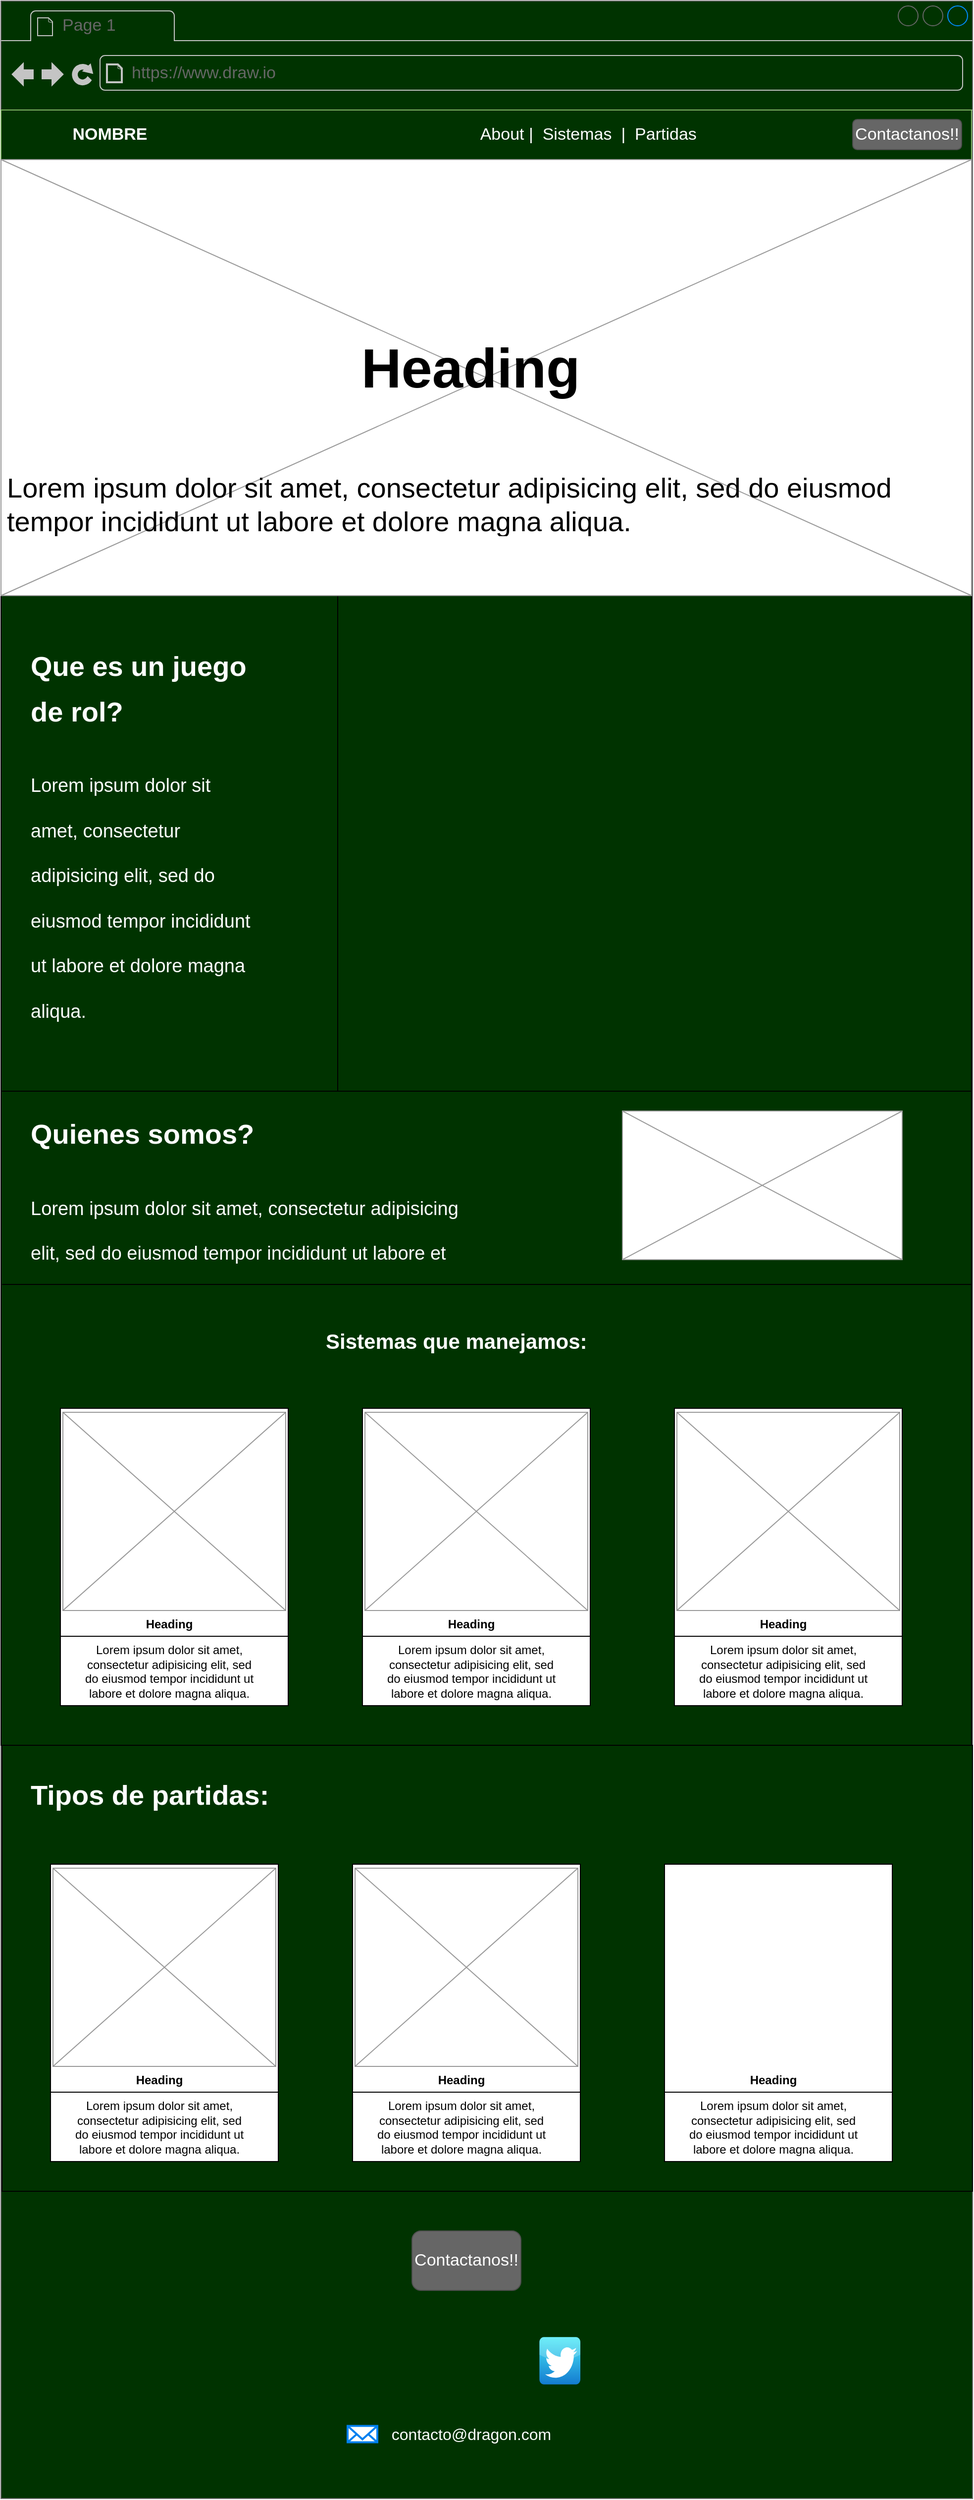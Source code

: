 <mxfile version="20.4.0" type="device" pages="2"><diagram name="Pagina Principal" id="2cc2dc42-3aac-f2a9-1cec-7a8b7cbee084"><mxGraphModel dx="1422" dy="1644" grid="1" gridSize="10" guides="1" tooltips="1" connect="1" arrows="1" fold="1" page="1" pageScale="1" pageWidth="1100" pageHeight="850" background="#ffffff" math="0" shadow="0"><root><mxCell id="0"/><mxCell id="1" parent="0"/><mxCell id="NIsYrSGL74fuebZA7qUO-1" value="" style="strokeWidth=1;shadow=0;dashed=0;align=center;html=1;shape=mxgraph.mockup.containers.browserWindow;rSize=0;strokeColor=#666666;strokeColor2=#008cff;strokeColor3=#c4c4c4;mainText=,;recursiveResize=0;fillColor=#003300;" parent="1" vertex="1"><mxGeometry x="100" y="-140" width="981" height="2520" as="geometry"/></mxCell><mxCell id="NIsYrSGL74fuebZA7qUO-2" value="Page 1" style="strokeWidth=1;shadow=0;dashed=0;align=center;html=1;shape=mxgraph.mockup.containers.anchor;fontSize=17;fontColor=#666666;align=left;" parent="NIsYrSGL74fuebZA7qUO-1" vertex="1"><mxGeometry x="60" y="12" width="110" height="26" as="geometry"/></mxCell><mxCell id="NIsYrSGL74fuebZA7qUO-3" value="https://www.draw.io" style="strokeWidth=1;shadow=0;dashed=0;align=center;html=1;shape=mxgraph.mockup.containers.anchor;rSize=0;fontSize=17;fontColor=#666666;align=left;" parent="NIsYrSGL74fuebZA7qUO-1" vertex="1"><mxGeometry x="130" y="60" width="250" height="26" as="geometry"/></mxCell><mxCell id="NIsYrSGL74fuebZA7qUO-4" value="" style="rounded=0;whiteSpace=wrap;html=1;strokeColor=#82b366;fillColor=#003300;" parent="NIsYrSGL74fuebZA7qUO-1" vertex="1"><mxGeometry y="110" width="980" height="50" as="geometry"/></mxCell><mxCell id="NIsYrSGL74fuebZA7qUO-6" value="NOMBRE" style="text;html=1;align=center;verticalAlign=middle;whiteSpace=wrap;rounded=0;fontColor=#FFFFFF;fontStyle=1;fontSize=17;" parent="NIsYrSGL74fuebZA7qUO-1" vertex="1"><mxGeometry x="60" y="119.5" width="100" height="30" as="geometry"/></mxCell><mxCell id="NIsYrSGL74fuebZA7qUO-7" value="About |&amp;nbsp; Sistemas&amp;nbsp; |&amp;nbsp; Partidas&amp;nbsp;" style="text;html=1;strokeColor=none;fillColor=none;align=center;verticalAlign=middle;whiteSpace=wrap;rounded=0;fontSize=17;fontColor=#FFFFFF;" parent="NIsYrSGL74fuebZA7qUO-1" vertex="1"><mxGeometry x="476" y="115" width="239" height="40" as="geometry"/></mxCell><mxCell id="NIsYrSGL74fuebZA7qUO-9" value="Empresa" style="text;html=1;align=center;verticalAlign=middle;whiteSpace=wrap;rounded=0;fontColor=#FFFFFF;fontStyle=1;fontSize=74;" parent="NIsYrSGL74fuebZA7qUO-1" vertex="1"><mxGeometry x="325" y="390" width="330" height="150" as="geometry"/></mxCell><mxCell id="NIsYrSGL74fuebZA7qUO-11" value="&lt;h1 style=&quot;font-size: 19px;&quot;&gt;Sobre Nosotros&lt;/h1&gt;&lt;p style=&quot;font-size: 19px;&quot;&gt;Lorem ipsum dolor sit amet, consectetur adipisicing elit, sed do eiusmod tempor incididunt ut labore et dolore magna aliqua.&lt;/p&gt;" style="text;html=1;strokeColor=none;fillColor=none;spacing=5;spacingTop=-20;whiteSpace=wrap;overflow=hidden;rounded=0;fontSize=19;fontColor=#FFFFFF;" parent="NIsYrSGL74fuebZA7qUO-1" vertex="1"><mxGeometry x="500" y="710" width="460" height="110" as="geometry"/></mxCell><mxCell id="NIsYrSGL74fuebZA7qUO-13" value="" style="rounded=0;whiteSpace=wrap;html=1;fontSize=19;fontColor=#FFFFFF;strokeColor=#000000;fillColor=#003300;" parent="NIsYrSGL74fuebZA7qUO-1" vertex="1"><mxGeometry y="597" width="340" height="506" as="geometry"/></mxCell><mxCell id="NIsYrSGL74fuebZA7qUO-14" value="" style="rounded=0;whiteSpace=wrap;html=1;fontSize=19;fontColor=#FFFFFF;strokeColor=#000000;fillColor=#003300;" parent="NIsYrSGL74fuebZA7qUO-1" vertex="1"><mxGeometry x="340" y="597" width="640" height="506" as="geometry"/></mxCell><mxCell id="NIsYrSGL74fuebZA7qUO-16" value="&lt;h1&gt;&lt;span style=&quot;background-color: initial;&quot;&gt;&lt;font style=&quot;font-size: 28px;&quot;&gt;Que es un juego de rol?&lt;/font&gt;&lt;/span&gt;&lt;/h1&gt;&lt;h1&gt;&lt;span style=&quot;background-color: initial; font-size: 19px; font-weight: normal;&quot;&gt;Lorem ipsum dolor sit amet, consectetur adipisicing elit, sed do eiusmod tempor incididunt ut labore et dolore magna aliqua.&lt;/span&gt;&lt;br&gt;&lt;/h1&gt;" style="text;html=1;strokeColor=none;fillColor=none;spacing=5;spacingTop=-20;whiteSpace=wrap;overflow=hidden;rounded=0;fontSize=19;fontColor=#FFFFFF;" parent="NIsYrSGL74fuebZA7qUO-1" vertex="1"><mxGeometry x="25" y="631" width="230" height="459" as="geometry"/></mxCell><mxCell id="NIsYrSGL74fuebZA7qUO-19" value="" style="shape=image;html=1;verticalAlign=top;verticalLabelPosition=bottom;labelBackgroundColor=#ffffff;imageAspect=0;aspect=fixed;image=https://cdn2.iconfinder.com/data/icons/essential-web-3/50/layout-carousel-edit-adjust-organize-128.png;fontSize=19;fontColor=#FFFFFF;strokeColor=#FFFFFF;fillColor=#FFFFFF;" parent="NIsYrSGL74fuebZA7qUO-1" vertex="1"><mxGeometry x="425" y="640" width="420" height="420" as="geometry"/></mxCell><mxCell id="H8I9GfUWNCWqbGcnTMkR-2" value="" style="shape=image;html=1;verticalAlign=top;verticalLabelPosition=bottom;labelBackgroundColor=#ffffff;imageAspect=0;aspect=fixed;image=https://cdn4.iconfinder.com/data/icons/game-of-thrones-4/64/game_of_thrones_game_thrones_series_character_avatar_dragon-128.png" parent="NIsYrSGL74fuebZA7qUO-1" vertex="1"><mxGeometry x="10" y="109" width="51" height="51" as="geometry"/></mxCell><mxCell id="H8I9GfUWNCWqbGcnTMkR-3" value="" style="verticalLabelPosition=bottom;shadow=0;dashed=0;align=center;html=1;verticalAlign=top;strokeWidth=1;shape=mxgraph.mockup.graphics.simpleIcon;strokeColor=#999999;" parent="NIsYrSGL74fuebZA7qUO-1" vertex="1"><mxGeometry y="160" width="980" height="440" as="geometry"/></mxCell><mxCell id="H8I9GfUWNCWqbGcnTMkR-4" value="&lt;h1&gt;&amp;nbsp; &amp;nbsp; &amp;nbsp; &amp;nbsp; &amp;nbsp; &amp;nbsp; &amp;nbsp; &amp;nbsp; &amp;nbsp; &amp;nbsp; &amp;nbsp; &amp;nbsp;&lt;/h1&gt;&lt;h1&gt;&lt;br&gt;&lt;/h1&gt;&lt;h1&gt;&amp;nbsp; &amp;nbsp; &amp;nbsp; &amp;nbsp; &amp;nbsp; &amp;nbsp; &amp;nbsp; &amp;nbsp; &amp;nbsp; &amp;nbsp; &amp;nbsp; &amp;nbsp;Heading&lt;/h1&gt;&lt;div&gt;&lt;br&gt;&lt;/div&gt;&lt;div&gt;&lt;span style=&quot;background-color: initial;&quot;&gt;Lorem ipsum dolor sit amet, consectetur adipisicing elit, sed do eiusmod tempor incididunt ut labore et dolore magna aliqua.&lt;/span&gt;&lt;br&gt;&lt;/div&gt;" style="text;html=1;strokeColor=none;fillColor=none;spacing=5;spacingTop=-20;whiteSpace=wrap;overflow=hidden;rounded=0;fontSize=28;" parent="NIsYrSGL74fuebZA7qUO-1" vertex="1"><mxGeometry x="1" y="100" width="980" height="440" as="geometry"/></mxCell><mxCell id="NIsYrSGL74fuebZA7qUO-20" value="" style="rounded=0;whiteSpace=wrap;html=1;fontSize=19;strokeColor=#000000;fillColor=#003300;" parent="NIsYrSGL74fuebZA7qUO-1" vertex="1"><mxGeometry y="1100" width="980" height="660" as="geometry"/></mxCell><mxCell id="H8I9GfUWNCWqbGcnTMkR-6" value="&lt;h1&gt;&lt;span style=&quot;font-size: 28px;&quot;&gt;Quienes somos?&lt;/span&gt;&lt;/h1&gt;&lt;div&gt;&lt;h1&gt;&lt;span style=&quot;background-color: initial; font-size: 19px; font-weight: normal;&quot;&gt;Lorem ipsum dolor sit amet, consectetur adipisicing elit, sed do eiusmod tempor incididunt ut labore et dolore magna aliqua.&lt;/span&gt;&lt;/h1&gt;&lt;/div&gt;" style="text;html=1;strokeColor=none;fillColor=none;spacing=5;spacingTop=-20;whiteSpace=wrap;overflow=hidden;rounded=0;fontSize=19;fontColor=#FFFFFF;" parent="NIsYrSGL74fuebZA7qUO-1" vertex="1"><mxGeometry x="25" y="1103" width="460" height="187" as="geometry"/></mxCell><mxCell id="H8I9GfUWNCWqbGcnTMkR-7" value="&lt;h1&gt;&lt;span style=&quot;font-size: 21px;&quot;&gt;Sistemas que manejamos:&lt;/span&gt;&lt;/h1&gt;" style="text;html=1;strokeColor=none;fillColor=none;spacing=5;spacingTop=-20;whiteSpace=wrap;overflow=hidden;rounded=0;fontSize=19;fontColor=#FFFFFF;" parent="NIsYrSGL74fuebZA7qUO-1" vertex="1"><mxGeometry x="322.5" y="1310" width="315" height="70" as="geometry"/></mxCell><mxCell id="H8I9GfUWNCWqbGcnTMkR-9" value="" style="whiteSpace=wrap;html=1;aspect=fixed;fontSize=42;fontColor=#000000;strokeColor=#000000;fillColor=#FFFFFF;" parent="NIsYrSGL74fuebZA7qUO-1" vertex="1"><mxGeometry x="365" y="1420" width="230" height="230" as="geometry"/></mxCell><mxCell id="H8I9GfUWNCWqbGcnTMkR-10" value="" style="rounded=0;whiteSpace=wrap;html=1;fontSize=42;fontColor=#000000;strokeColor=#000000;fillColor=#FFFFFF;" parent="NIsYrSGL74fuebZA7qUO-1" vertex="1"><mxGeometry x="365" y="1650" width="230" height="70" as="geometry"/></mxCell><mxCell id="H8I9GfUWNCWqbGcnTMkR-11" value="&lt;h1 style=&quot;font-size: 12px;&quot;&gt;Heading&lt;/h1&gt;&lt;p style=&quot;font-size: 12px;&quot;&gt;Lorem ipsum dolor sit amet, consectetur adipisicing elit, sed do eiusmod tempor incididunt ut labore et dolore magna aliqua.&lt;/p&gt;" style="text;html=1;strokeColor=none;fillColor=none;spacing=5;spacingTop=-20;whiteSpace=wrap;overflow=hidden;rounded=0;fontSize=12;fontColor=#000000;align=center;" parent="NIsYrSGL74fuebZA7qUO-1" vertex="1"><mxGeometry x="380" y="1633" width="190" height="120" as="geometry"/></mxCell><mxCell id="H8I9GfUWNCWqbGcnTMkR-12" value="" style="verticalLabelPosition=bottom;shadow=0;dashed=0;align=center;html=1;verticalAlign=top;strokeWidth=1;shape=mxgraph.mockup.graphics.simpleIcon;strokeColor=#999999;fontSize=21;fillColor=#FFFFFF;" parent="NIsYrSGL74fuebZA7qUO-1" vertex="1"><mxGeometry x="367.5" y="1424" width="225" height="200" as="geometry"/></mxCell><mxCell id="H8I9GfUWNCWqbGcnTMkR-13" value="" style="whiteSpace=wrap;html=1;aspect=fixed;fontSize=42;fontColor=#000000;strokeColor=#000000;fillColor=#FFFFFF;" parent="NIsYrSGL74fuebZA7qUO-1" vertex="1"><mxGeometry x="680" y="1420" width="230" height="230" as="geometry"/></mxCell><mxCell id="H8I9GfUWNCWqbGcnTMkR-14" value="" style="rounded=0;whiteSpace=wrap;html=1;fontSize=42;fontColor=#000000;strokeColor=#000000;fillColor=#FFFFFF;" parent="NIsYrSGL74fuebZA7qUO-1" vertex="1"><mxGeometry x="680" y="1650" width="230" height="70" as="geometry"/></mxCell><mxCell id="H8I9GfUWNCWqbGcnTMkR-15" value="&lt;h1 style=&quot;font-size: 12px;&quot;&gt;Heading&lt;/h1&gt;&lt;p style=&quot;font-size: 12px;&quot;&gt;Lorem ipsum dolor sit amet, consectetur adipisicing elit, sed do eiusmod tempor incididunt ut labore et dolore magna aliqua.&lt;/p&gt;" style="text;html=1;strokeColor=none;fillColor=none;spacing=5;spacingTop=-20;whiteSpace=wrap;overflow=hidden;rounded=0;fontSize=12;fontColor=#000000;align=center;" parent="NIsYrSGL74fuebZA7qUO-1" vertex="1"><mxGeometry x="695" y="1633" width="190" height="120" as="geometry"/></mxCell><mxCell id="H8I9GfUWNCWqbGcnTMkR-16" value="" style="verticalLabelPosition=bottom;shadow=0;dashed=0;align=center;html=1;verticalAlign=top;strokeWidth=1;shape=mxgraph.mockup.graphics.simpleIcon;strokeColor=#999999;fontSize=21;fillColor=#FFFFFF;" parent="NIsYrSGL74fuebZA7qUO-1" vertex="1"><mxGeometry x="682.5" y="1424" width="225" height="200" as="geometry"/></mxCell><mxCell id="H8I9GfUWNCWqbGcnTMkR-17" value="" style="whiteSpace=wrap;html=1;aspect=fixed;fontSize=42;fontColor=#000000;strokeColor=#000000;fillColor=#FFFFFF;" parent="NIsYrSGL74fuebZA7qUO-1" vertex="1"><mxGeometry x="60" y="1420" width="230" height="230" as="geometry"/></mxCell><mxCell id="H8I9GfUWNCWqbGcnTMkR-18" value="" style="rounded=0;whiteSpace=wrap;html=1;fontSize=42;fontColor=#000000;strokeColor=#000000;fillColor=#FFFFFF;" parent="NIsYrSGL74fuebZA7qUO-1" vertex="1"><mxGeometry x="60" y="1650" width="230" height="70" as="geometry"/></mxCell><mxCell id="H8I9GfUWNCWqbGcnTMkR-19" value="&lt;h1 style=&quot;font-size: 12px;&quot;&gt;Heading&lt;/h1&gt;&lt;p style=&quot;font-size: 12px;&quot;&gt;Lorem ipsum dolor sit amet, consectetur adipisicing elit, sed do eiusmod tempor incididunt ut labore et dolore magna aliqua.&lt;/p&gt;" style="text;html=1;strokeColor=none;fillColor=none;spacing=5;spacingTop=-20;whiteSpace=wrap;overflow=hidden;rounded=0;fontSize=12;fontColor=#000000;align=center;" parent="NIsYrSGL74fuebZA7qUO-1" vertex="1"><mxGeometry x="75" y="1633" width="190" height="120" as="geometry"/></mxCell><mxCell id="H8I9GfUWNCWqbGcnTMkR-20" value="" style="verticalLabelPosition=bottom;shadow=0;dashed=0;align=center;html=1;verticalAlign=top;strokeWidth=1;shape=mxgraph.mockup.graphics.simpleIcon;strokeColor=#999999;fontSize=21;fillColor=#FFFFFF;" parent="NIsYrSGL74fuebZA7qUO-1" vertex="1"><mxGeometry x="62.5" y="1424" width="225" height="200" as="geometry"/></mxCell><mxCell id="H8I9GfUWNCWqbGcnTMkR-23" value="" style="line;strokeWidth=1;rotatable=0;dashed=0;labelPosition=right;align=left;verticalAlign=middle;spacingTop=0;spacingLeft=6;points=[];portConstraint=eastwest;fontSize=21;fillColor=#FFFFFF;" parent="NIsYrSGL74fuebZA7qUO-1" vertex="1"><mxGeometry x="1" y="1290" width="979" height="10" as="geometry"/></mxCell><mxCell id="xnQUrYNl1sl6twHgx0JK-81" value="" style="rounded=0;whiteSpace=wrap;html=1;fontSize=19;strokeColor=#000000;fillColor=#003300;" parent="NIsYrSGL74fuebZA7qUO-1" vertex="1"><mxGeometry x="1" y="1760" width="980" height="450" as="geometry"/></mxCell><mxCell id="0e10LL6E1OnuCWi8fZYS-2" value="" style="verticalLabelPosition=bottom;shadow=0;dashed=0;align=center;html=1;verticalAlign=top;strokeWidth=1;shape=mxgraph.mockup.graphics.simpleIcon;strokeColor=#999999;" vertex="1" parent="NIsYrSGL74fuebZA7qUO-1"><mxGeometry x="627.5" y="1120" width="282.5" height="150" as="geometry"/></mxCell><mxCell id="0e10LL6E1OnuCWi8fZYS-3" value="&lt;h1&gt;&lt;span style=&quot;background-color: initial; font-size: 28px;&quot;&gt;Tipos de partidas:&lt;/span&gt;&lt;/h1&gt;" style="text;html=1;strokeColor=none;fillColor=none;spacing=5;spacingTop=-20;whiteSpace=wrap;overflow=hidden;rounded=0;fontSize=19;fontColor=#FFFFFF;" vertex="1" parent="NIsYrSGL74fuebZA7qUO-1"><mxGeometry x="25" y="1770" width="255" height="70" as="geometry"/></mxCell><mxCell id="0e10LL6E1OnuCWi8fZYS-4" value="" style="whiteSpace=wrap;html=1;aspect=fixed;fontSize=42;fontColor=#000000;strokeColor=#000000;fillColor=#FFFFFF;" vertex="1" parent="NIsYrSGL74fuebZA7qUO-1"><mxGeometry x="355" y="1880" width="230" height="230" as="geometry"/></mxCell><mxCell id="0e10LL6E1OnuCWi8fZYS-5" value="" style="rounded=0;whiteSpace=wrap;html=1;fontSize=42;fontColor=#000000;strokeColor=#000000;fillColor=#FFFFFF;" vertex="1" parent="NIsYrSGL74fuebZA7qUO-1"><mxGeometry x="355" y="2110" width="230" height="70" as="geometry"/></mxCell><mxCell id="0e10LL6E1OnuCWi8fZYS-6" value="&lt;h1 style=&quot;font-size: 12px;&quot;&gt;Heading&lt;/h1&gt;&lt;p style=&quot;font-size: 12px;&quot;&gt;Lorem ipsum dolor sit amet, consectetur adipisicing elit, sed do eiusmod tempor incididunt ut labore et dolore magna aliqua.&lt;/p&gt;" style="text;html=1;strokeColor=none;fillColor=none;spacing=5;spacingTop=-20;whiteSpace=wrap;overflow=hidden;rounded=0;fontSize=12;fontColor=#000000;align=center;" vertex="1" parent="NIsYrSGL74fuebZA7qUO-1"><mxGeometry x="370" y="2093" width="190" height="120" as="geometry"/></mxCell><mxCell id="0e10LL6E1OnuCWi8fZYS-7" value="" style="verticalLabelPosition=bottom;shadow=0;dashed=0;align=center;html=1;verticalAlign=top;strokeWidth=1;shape=mxgraph.mockup.graphics.simpleIcon;strokeColor=#999999;fontSize=21;fillColor=#FFFFFF;" vertex="1" parent="NIsYrSGL74fuebZA7qUO-1"><mxGeometry x="357.5" y="1884" width="225" height="200" as="geometry"/></mxCell><mxCell id="0e10LL6E1OnuCWi8fZYS-8" value="" style="whiteSpace=wrap;html=1;aspect=fixed;fontSize=42;fontColor=#000000;strokeColor=#000000;fillColor=#FFFFFF;" vertex="1" parent="NIsYrSGL74fuebZA7qUO-1"><mxGeometry x="670" y="1880" width="230" height="230" as="geometry"/></mxCell><mxCell id="0e10LL6E1OnuCWi8fZYS-9" value="" style="rounded=0;whiteSpace=wrap;html=1;fontSize=42;fontColor=#000000;strokeColor=#000000;fillColor=#FFFFFF;" vertex="1" parent="NIsYrSGL74fuebZA7qUO-1"><mxGeometry x="670" y="2110" width="230" height="70" as="geometry"/></mxCell><mxCell id="0e10LL6E1OnuCWi8fZYS-10" value="&lt;h1 style=&quot;font-size: 12px;&quot;&gt;Heading&lt;/h1&gt;&lt;p style=&quot;font-size: 12px;&quot;&gt;Lorem ipsum dolor sit amet, consectetur adipisicing elit, sed do eiusmod tempor incididunt ut labore et dolore magna aliqua.&lt;/p&gt;" style="text;html=1;strokeColor=none;fillColor=none;spacing=5;spacingTop=-20;whiteSpace=wrap;overflow=hidden;rounded=0;fontSize=12;fontColor=#000000;align=center;" vertex="1" parent="NIsYrSGL74fuebZA7qUO-1"><mxGeometry x="685" y="2093" width="190" height="120" as="geometry"/></mxCell><mxCell id="0e10LL6E1OnuCWi8fZYS-11" value="" style="whiteSpace=wrap;html=1;aspect=fixed;fontSize=42;fontColor=#000000;strokeColor=#000000;fillColor=#FFFFFF;" vertex="1" parent="NIsYrSGL74fuebZA7qUO-1"><mxGeometry x="50" y="1880" width="230" height="230" as="geometry"/></mxCell><mxCell id="0e10LL6E1OnuCWi8fZYS-12" value="" style="rounded=0;whiteSpace=wrap;html=1;fontSize=42;fontColor=#000000;strokeColor=#000000;fillColor=#FFFFFF;" vertex="1" parent="NIsYrSGL74fuebZA7qUO-1"><mxGeometry x="50" y="2110" width="230" height="70" as="geometry"/></mxCell><mxCell id="0e10LL6E1OnuCWi8fZYS-13" value="&lt;h1 style=&quot;font-size: 12px;&quot;&gt;Heading&lt;/h1&gt;&lt;p style=&quot;font-size: 12px;&quot;&gt;Lorem ipsum dolor sit amet, consectetur adipisicing elit, sed do eiusmod tempor incididunt ut labore et dolore magna aliqua.&lt;/p&gt;" style="text;html=1;strokeColor=none;fillColor=none;spacing=5;spacingTop=-20;whiteSpace=wrap;overflow=hidden;rounded=0;fontSize=12;fontColor=#000000;align=center;" vertex="1" parent="NIsYrSGL74fuebZA7qUO-1"><mxGeometry x="65" y="2093" width="190" height="120" as="geometry"/></mxCell><mxCell id="0e10LL6E1OnuCWi8fZYS-14" value="" style="verticalLabelPosition=bottom;shadow=0;dashed=0;align=center;html=1;verticalAlign=top;strokeWidth=1;shape=mxgraph.mockup.graphics.simpleIcon;strokeColor=#999999;fontSize=21;fillColor=#FFFFFF;" vertex="1" parent="NIsYrSGL74fuebZA7qUO-1"><mxGeometry x="52.5" y="1884" width="225" height="200" as="geometry"/></mxCell><mxCell id="0e10LL6E1OnuCWi8fZYS-15" value="&lt;font color=&quot;#ffffff&quot;&gt;contacto@dragon.com&lt;/font&gt;" style="text;html=1;align=center;verticalAlign=middle;whiteSpace=wrap;rounded=0;fontSize=16;" vertex="1" parent="NIsYrSGL74fuebZA7qUO-1"><mxGeometry x="380" y="2440" width="190" height="30" as="geometry"/></mxCell><mxCell id="0e10LL6E1OnuCWi8fZYS-16" value="" style="html=1;verticalLabelPosition=bottom;align=center;labelBackgroundColor=#ffffff;verticalAlign=top;strokeWidth=2;strokeColor=#0080F0;shadow=0;dashed=0;shape=mxgraph.ios7.icons.mail;fontSize=16;" vertex="1" parent="NIsYrSGL74fuebZA7qUO-1"><mxGeometry x="350" y="2446.75" width="30" height="16.5" as="geometry"/></mxCell><mxCell id="0e10LL6E1OnuCWi8fZYS-17" value="&lt;font style=&quot;font-size: 17px;&quot;&gt;Contactanos!!&lt;/font&gt;" style="rounded=1;html=1;shadow=0;dashed=0;whiteSpace=wrap;fontSize=10;fillColor=#666666;align=center;strokeColor=#4D4D4D;fontColor=#ffffff;" vertex="1" parent="NIsYrSGL74fuebZA7qUO-1"><mxGeometry x="415" y="2250" width="110" height="60" as="geometry"/></mxCell><mxCell id="6pDQMsN-N_h8zqAbjhQN-7" value="" style="shape=image;html=1;verticalAlign=top;verticalLabelPosition=bottom;labelBackgroundColor=#ffffff;imageAspect=0;aspect=fixed;image=https://cdn3.iconfinder.com/data/icons/2018-social-media-logotypes/1000/2018_social_media_popular_app_logo_instagram-128.png" parent="NIsYrSGL74fuebZA7qUO-1" vertex="1"><mxGeometry x="365" y="2360" width="42" height="42" as="geometry"/></mxCell><mxCell id="6pDQMsN-N_h8zqAbjhQN-9" value="" style="shape=image;html=1;verticalAlign=top;verticalLabelPosition=bottom;labelBackgroundColor=#ffffff;imageAspect=0;aspect=fixed;image=https://cdn1.iconfinder.com/data/icons/social-media-2285/512/Colored_Facebook3_svg-128.png;fontSize=16;" parent="NIsYrSGL74fuebZA7qUO-1" vertex="1"><mxGeometry x="449" y="2357.1" width="42" height="42" as="geometry"/></mxCell><mxCell id="0e10LL6E1OnuCWi8fZYS-18" value="" style="dashed=0;outlineConnect=0;html=1;align=center;labelPosition=center;verticalLabelPosition=bottom;verticalAlign=top;shape=mxgraph.webicons.twitter;fillColor=#49EAF7;gradientColor=#137BD0;fontSize=17;" vertex="1" parent="NIsYrSGL74fuebZA7qUO-1"><mxGeometry x="543.7" y="2357.1" width="41.3" height="47.8" as="geometry"/></mxCell><mxCell id="0e10LL6E1OnuCWi8fZYS-19" value="" style="shape=image;html=1;verticalAlign=top;verticalLabelPosition=bottom;labelBackgroundColor=#ffffff;imageAspect=0;aspect=fixed;image=https://cdn3.iconfinder.com/data/icons/picons-social/57/03-twitter-128.png;fontSize=17;fontColor=#FFFFFF;fillColor=#003300;" vertex="1" parent="NIsYrSGL74fuebZA7qUO-1"><mxGeometry x="715" y="112.5" width="45" height="45" as="geometry"/></mxCell><mxCell id="0e10LL6E1OnuCWi8fZYS-21" value="" style="shape=image;html=1;verticalAlign=top;verticalLabelPosition=bottom;labelBackgroundColor=#ffffff;imageAspect=0;aspect=fixed;image=https://cdn3.iconfinder.com/data/icons/picons-social/57/06-facebook-128.png;fontSize=17;fontColor=#FFFFFF;fillColor=#003300;" vertex="1" parent="NIsYrSGL74fuebZA7qUO-1"><mxGeometry x="760" y="114.5" width="40" height="40" as="geometry"/></mxCell><mxCell id="0e10LL6E1OnuCWi8fZYS-20" value="" style="shape=image;html=1;verticalAlign=top;verticalLabelPosition=bottom;labelBackgroundColor=#ffffff;imageAspect=0;aspect=fixed;image=https://cdn4.iconfinder.com/data/icons/picons-social/57/38-instagram-2-128.png;fontSize=17;fontColor=#FFFFFF;fillColor=#003300;" vertex="1" parent="NIsYrSGL74fuebZA7qUO-1"><mxGeometry x="800" y="114.5" width="40" height="40" as="geometry"/></mxCell><mxCell id="0e10LL6E1OnuCWi8fZYS-76" value="&lt;font style=&quot;font-size: 17px;&quot;&gt;Contactanos!!&lt;/font&gt;" style="rounded=1;html=1;shadow=0;dashed=0;whiteSpace=wrap;fontSize=10;fillColor=#666666;align=center;strokeColor=#4D4D4D;fontColor=#ffffff;" vertex="1" parent="NIsYrSGL74fuebZA7qUO-1"><mxGeometry x="860" y="119.5" width="110" height="30.5" as="geometry"/></mxCell></root></mxGraphModel></diagram><diagram id="Pd0k-z5_4ESNmSzR7TL3" name="Pagina de Contacto"><mxGraphModel dx="1422" dy="794" grid="1" gridSize="10" guides="1" tooltips="1" connect="1" arrows="1" fold="1" page="1" pageScale="1" pageWidth="827" pageHeight="1169" math="0" shadow="0"><root><mxCell id="0"/><mxCell id="1" parent="0"/><mxCell id="0b2IrSzF1IA1gVEC0gsF-1" value="" style="rounded=0;whiteSpace=wrap;html=1;strokeColor=#82b366;fillColor=#003300;" vertex="1" parent="1"><mxGeometry x="90" y="60" width="980" height="50" as="geometry"/></mxCell><mxCell id="_iJI2HVKELotalqMQqWu-9" value="&lt;h1 style=&quot;font-size: 19px;&quot;&gt;Sobre Nosotros&lt;/h1&gt;&lt;p style=&quot;font-size: 19px;&quot;&gt;Lorem ipsum dolor sit amet, consectetur adipisicing elit, sed do eiusmod tempor incididunt ut labore et dolore magna aliqua.&lt;/p&gt;" style="text;html=1;strokeColor=none;fillColor=none;spacing=5;spacingTop=-20;whiteSpace=wrap;overflow=hidden;rounded=0;fontSize=19;fontColor=#FFFFFF;" parent="1" vertex="1"><mxGeometry x="590" y="640" width="460" height="110" as="geometry"/></mxCell><mxCell id="PUjLVdz7-DqrFNSNPW5h-1" value="" style="shape=singleArrow;direction=west;whiteSpace=wrap;html=1;fontSize=8;fontColor=#000000;strokeColor=#000000;fillColor=#FFFFFF;" parent="1" vertex="1"><mxGeometry x="980" y="69.5" width="70" height="37.5" as="geometry"/></mxCell><mxCell id="PUjLVdz7-DqrFNSNPW5h-2" value="" style="whiteSpace=wrap;html=1;fontSize=8;fontColor=#000000;strokeColor=#000000;fillColor=#FFFFFF;aspect=fixed;" parent="1" vertex="1"><mxGeometry x="90" y="110" width="960.2" height="970" as="geometry"/></mxCell><mxCell id="PUjLVdz7-DqrFNSNPW5h-3" value="Contactanos" style="text;html=1;strokeColor=none;fillColor=none;align=center;verticalAlign=middle;whiteSpace=wrap;rounded=0;fontSize=48;fontColor=#000000;fontStyle=1" parent="1" vertex="1"><mxGeometry x="400" y="150" width="330" height="110" as="geometry"/></mxCell><mxCell id="PUjLVdz7-DqrFNSNPW5h-5" value="Email address" style="fillColor=none;strokeColor=none;align=left;fontSize=14;fontColor=#000000;" parent="1" vertex="1"><mxGeometry x="170" y="260" width="260" height="40" as="geometry"/></mxCell><mxCell id="PUjLVdz7-DqrFNSNPW5h-6" value="name@example.com" style="html=1;shadow=0;dashed=0;shape=mxgraph.bootstrap.rrect;rSize=5;fillColor=none;strokeColor=#999999;align=left;spacing=15;fontSize=14;fontColor=#6C767D;" parent="1" vertex="1"><mxGeometry width="800" height="30" relative="1" as="geometry"><mxPoint x="170" y="300" as="offset"/></mxGeometry></mxCell><mxCell id="PUjLVdz7-DqrFNSNPW5h-7" value="Example select" style="fillColor=none;strokeColor=none;align=left;fontSize=14;fontColor=#000000;" parent="1" vertex="1"><mxGeometry width="260" height="40" relative="1" as="geometry"><mxPoint x="170" y="340" as="offset"/></mxGeometry></mxCell><mxCell id="PUjLVdz7-DqrFNSNPW5h-8" value="1" style="html=1;shadow=0;dashed=0;shape=mxgraph.bootstrap.rrect;rSize=5;fillColor=none;strokeColor=#999999;align=left;spacing=15;fontSize=14;fontColor=#6C767D;" parent="1" vertex="1"><mxGeometry width="800" height="30" relative="1" as="geometry"><mxPoint x="170" y="380" as="offset"/></mxGeometry></mxCell><mxCell id="PUjLVdz7-DqrFNSNPW5h-9" value="Example multiple select" style="fillColor=none;strokeColor=none;align=left;fontSize=14;fontColor=#000000;" parent="1" vertex="1"><mxGeometry width="260" height="40" relative="1" as="geometry"><mxPoint x="170" y="420" as="offset"/></mxGeometry></mxCell><mxCell id="PUjLVdz7-DqrFNSNPW5h-10" value="" style="html=1;shadow=0;dashed=0;shape=mxgraph.bootstrap.rrect;rSize=5;fillColor=none;strokeColor=#999999;align=left;spacing=15;fontSize=14;fontColor=#6C767D;" parent="1" vertex="1"><mxGeometry width="800" height="100" relative="1" as="geometry"><mxPoint x="170" y="460" as="offset"/></mxGeometry></mxCell><mxCell id="PUjLVdz7-DqrFNSNPW5h-11" value="" style="html=1;shadow=0;dashed=0;shape=mxgraph.bootstrap.rightButton;rSize=5;fillColor=#F1F1F1;strokeColor=#999999;fontSize=48;fontColor=#000000;" parent="PUjLVdz7-DqrFNSNPW5h-10" vertex="1"><mxGeometry x="1" width="20" height="100" relative="1" as="geometry"><mxPoint x="-20" as="offset"/></mxGeometry></mxCell><mxCell id="PUjLVdz7-DqrFNSNPW5h-12" value="" style="fillColor=#C1C1C1;strokeColor=none;fontSize=48;fontColor=#000000;" parent="PUjLVdz7-DqrFNSNPW5h-11" vertex="1"><mxGeometry width="16" height="45" relative="1" as="geometry"><mxPoint x="2" y="20" as="offset"/></mxGeometry></mxCell><mxCell id="PUjLVdz7-DqrFNSNPW5h-13" value="" style="shape=triangle;direction=north;fillColor=#C1C1C1;strokeColor=none;perimeter=none;fontSize=48;fontColor=#000000;" parent="PUjLVdz7-DqrFNSNPW5h-11" vertex="1"><mxGeometry width="10" height="5" relative="1" as="geometry"><mxPoint x="5" y="7.5" as="offset"/></mxGeometry></mxCell><mxCell id="PUjLVdz7-DqrFNSNPW5h-14" value="" style="shape=triangle;direction=south;fillColor=#505050;strokeColor=none;perimeter=none;fontSize=48;fontColor=#000000;" parent="PUjLVdz7-DqrFNSNPW5h-11" vertex="1"><mxGeometry y="1" width="10" height="5" relative="1" as="geometry"><mxPoint x="5" y="-12.5" as="offset"/></mxGeometry></mxCell><mxCell id="PUjLVdz7-DqrFNSNPW5h-15" value="1" style="fillColor=none;strokeColor=none;align=left;spacing=15;fontSize=14;fontColor=#6C767D;" parent="PUjLVdz7-DqrFNSNPW5h-10" vertex="1"><mxGeometry width="780" height="20" relative="1" as="geometry"><mxPoint y="10" as="offset"/></mxGeometry></mxCell><mxCell id="PUjLVdz7-DqrFNSNPW5h-16" value="2" style="fillColor=none;strokeColor=none;align=left;spacing=15;fontSize=14;fontColor=#6C767D;" parent="PUjLVdz7-DqrFNSNPW5h-10" vertex="1"><mxGeometry width="780" height="20" relative="1" as="geometry"><mxPoint y="30" as="offset"/></mxGeometry></mxCell><mxCell id="PUjLVdz7-DqrFNSNPW5h-17" value="3" style="fillColor=none;strokeColor=none;align=left;spacing=15;fontSize=14;fontColor=#6C767D;" parent="PUjLVdz7-DqrFNSNPW5h-10" vertex="1"><mxGeometry width="780" height="20" relative="1" as="geometry"><mxPoint y="50" as="offset"/></mxGeometry></mxCell><mxCell id="PUjLVdz7-DqrFNSNPW5h-18" value="4" style="fillColor=none;strokeColor=none;align=left;spacing=15;fontSize=14;fontColor=#6C767D;" parent="PUjLVdz7-DqrFNSNPW5h-10" vertex="1"><mxGeometry width="780" height="20" relative="1" as="geometry"><mxPoint y="70" as="offset"/></mxGeometry></mxCell><mxCell id="PUjLVdz7-DqrFNSNPW5h-19" value="Example textarea" style="fillColor=none;strokeColor=none;align=left;fontSize=14;fontColor=#000000;" parent="1" vertex="1"><mxGeometry width="260" height="40" relative="1" as="geometry"><mxPoint x="170" y="570" as="offset"/></mxGeometry></mxCell><mxCell id="PUjLVdz7-DqrFNSNPW5h-20" value="" style="html=1;shadow=0;dashed=0;shape=mxgraph.bootstrap.rrect;rSize=5;fillColor=none;strokeColor=#999999;align=left;spacing=15;fontSize=14;fontColor=#6C767D;" parent="1" vertex="1"><mxGeometry width="800" height="90" relative="1" as="geometry"><mxPoint x="170" y="610" as="offset"/></mxGeometry></mxCell><mxCell id="PUjLVdz7-DqrFNSNPW5h-21" value="Submit" style="rounded=1;fillColor=#0057D8;align=center;strokeColor=none;html=1;fontColor=#ffffff;fontSize=12;sketch=0;" parent="1" vertex="1"><mxGeometry x="490" y="720" width="110" height="50" as="geometry"/></mxCell><mxCell id="0b2IrSzF1IA1gVEC0gsF-2" value="NOMBRE" style="text;html=1;align=center;verticalAlign=middle;whiteSpace=wrap;rounded=0;fontColor=#FFFFFF;fontStyle=1;fontSize=17;" vertex="1" parent="1"><mxGeometry x="150" y="69.5" width="100" height="30" as="geometry"/></mxCell><mxCell id="0b2IrSzF1IA1gVEC0gsF-3" value="About |&amp;nbsp; Sistemas&amp;nbsp; |&amp;nbsp; Partidas&amp;nbsp;" style="text;html=1;strokeColor=none;fillColor=none;align=center;verticalAlign=middle;whiteSpace=wrap;rounded=0;fontSize=17;fontColor=#FFFFFF;" vertex="1" parent="1"><mxGeometry x="566" y="65" width="239" height="40" as="geometry"/></mxCell><mxCell id="0b2IrSzF1IA1gVEC0gsF-4" value="" style="shape=image;html=1;verticalAlign=top;verticalLabelPosition=bottom;labelBackgroundColor=#ffffff;imageAspect=0;aspect=fixed;image=https://cdn4.iconfinder.com/data/icons/game-of-thrones-4/64/game_of_thrones_game_thrones_series_character_avatar_dragon-128.png" vertex="1" parent="1"><mxGeometry x="100" y="59" width="51" height="51" as="geometry"/></mxCell><mxCell id="0b2IrSzF1IA1gVEC0gsF-5" value="" style="shape=image;html=1;verticalAlign=top;verticalLabelPosition=bottom;labelBackgroundColor=#ffffff;imageAspect=0;aspect=fixed;image=https://cdn3.iconfinder.com/data/icons/picons-social/57/03-twitter-128.png;fontSize=17;fontColor=#FFFFFF;fillColor=#003300;" vertex="1" parent="1"><mxGeometry x="805" y="62.5" width="45" height="45" as="geometry"/></mxCell><mxCell id="0b2IrSzF1IA1gVEC0gsF-6" value="" style="shape=image;html=1;verticalAlign=top;verticalLabelPosition=bottom;labelBackgroundColor=#ffffff;imageAspect=0;aspect=fixed;image=https://cdn3.iconfinder.com/data/icons/picons-social/57/06-facebook-128.png;fontSize=17;fontColor=#FFFFFF;fillColor=#003300;" vertex="1" parent="1"><mxGeometry x="850" y="64.5" width="40" height="40" as="geometry"/></mxCell><mxCell id="0b2IrSzF1IA1gVEC0gsF-7" value="" style="shape=image;html=1;verticalAlign=top;verticalLabelPosition=bottom;labelBackgroundColor=#ffffff;imageAspect=0;aspect=fixed;image=https://cdn4.iconfinder.com/data/icons/picons-social/57/38-instagram-2-128.png;fontSize=17;fontColor=#FFFFFF;fillColor=#003300;" vertex="1" parent="1"><mxGeometry x="890" y="64.5" width="40" height="40" as="geometry"/></mxCell><mxCell id="Gqvh7hUGtD8p43bAdX89-1" value="" style="rounded=0;whiteSpace=wrap;html=1;fontSize=19;strokeColor=#000000;fillColor=#003300;" vertex="1" parent="1"><mxGeometry x="90" y="800" width="960" height="280" as="geometry"/></mxCell><mxCell id="0TVZTL7877Tn9opQGpq_-1" value="&lt;font color=&quot;#ffffff&quot;&gt;contacto@dragon.com&lt;/font&gt;" style="text;html=1;align=center;verticalAlign=middle;whiteSpace=wrap;rounded=0;fontSize=16;" vertex="1" parent="1"><mxGeometry x="457.5" y="1020" width="190" height="30" as="geometry"/></mxCell><mxCell id="0TVZTL7877Tn9opQGpq_-2" value="" style="html=1;verticalLabelPosition=bottom;align=center;labelBackgroundColor=#ffffff;verticalAlign=top;strokeWidth=2;strokeColor=#0080F0;shadow=0;dashed=0;shape=mxgraph.ios7.icons.mail;fontSize=16;" vertex="1" parent="1"><mxGeometry x="427.5" y="1026.75" width="30" height="16.5" as="geometry"/></mxCell><mxCell id="0TVZTL7877Tn9opQGpq_-3" value="&lt;font style=&quot;font-size: 17px;&quot;&gt;Contactanos!!&lt;/font&gt;" style="rounded=1;html=1;shadow=0;dashed=0;whiteSpace=wrap;fontSize=10;fillColor=#666666;align=center;strokeColor=#4D4D4D;fontColor=#ffffff;" vertex="1" parent="1"><mxGeometry x="492.5" y="830" width="110" height="60" as="geometry"/></mxCell><mxCell id="0TVZTL7877Tn9opQGpq_-4" value="" style="shape=image;html=1;verticalAlign=top;verticalLabelPosition=bottom;labelBackgroundColor=#ffffff;imageAspect=0;aspect=fixed;image=https://cdn3.iconfinder.com/data/icons/2018-social-media-logotypes/1000/2018_social_media_popular_app_logo_instagram-128.png" vertex="1" parent="1"><mxGeometry x="442.5" y="940" width="42" height="42" as="geometry"/></mxCell><mxCell id="0TVZTL7877Tn9opQGpq_-5" value="" style="shape=image;html=1;verticalAlign=top;verticalLabelPosition=bottom;labelBackgroundColor=#ffffff;imageAspect=0;aspect=fixed;image=https://cdn1.iconfinder.com/data/icons/social-media-2285/512/Colored_Facebook3_svg-128.png;fontSize=16;" vertex="1" parent="1"><mxGeometry x="526.5" y="937.1" width="42" height="42" as="geometry"/></mxCell><mxCell id="0TVZTL7877Tn9opQGpq_-6" value="" style="dashed=0;outlineConnect=0;html=1;align=center;labelPosition=center;verticalLabelPosition=bottom;verticalAlign=top;shape=mxgraph.webicons.twitter;fillColor=#49EAF7;gradientColor=#137BD0;fontSize=17;" vertex="1" parent="1"><mxGeometry x="621.2" y="937.1" width="41.3" height="47.8" as="geometry"/></mxCell></root></mxGraphModel></diagram></mxfile>